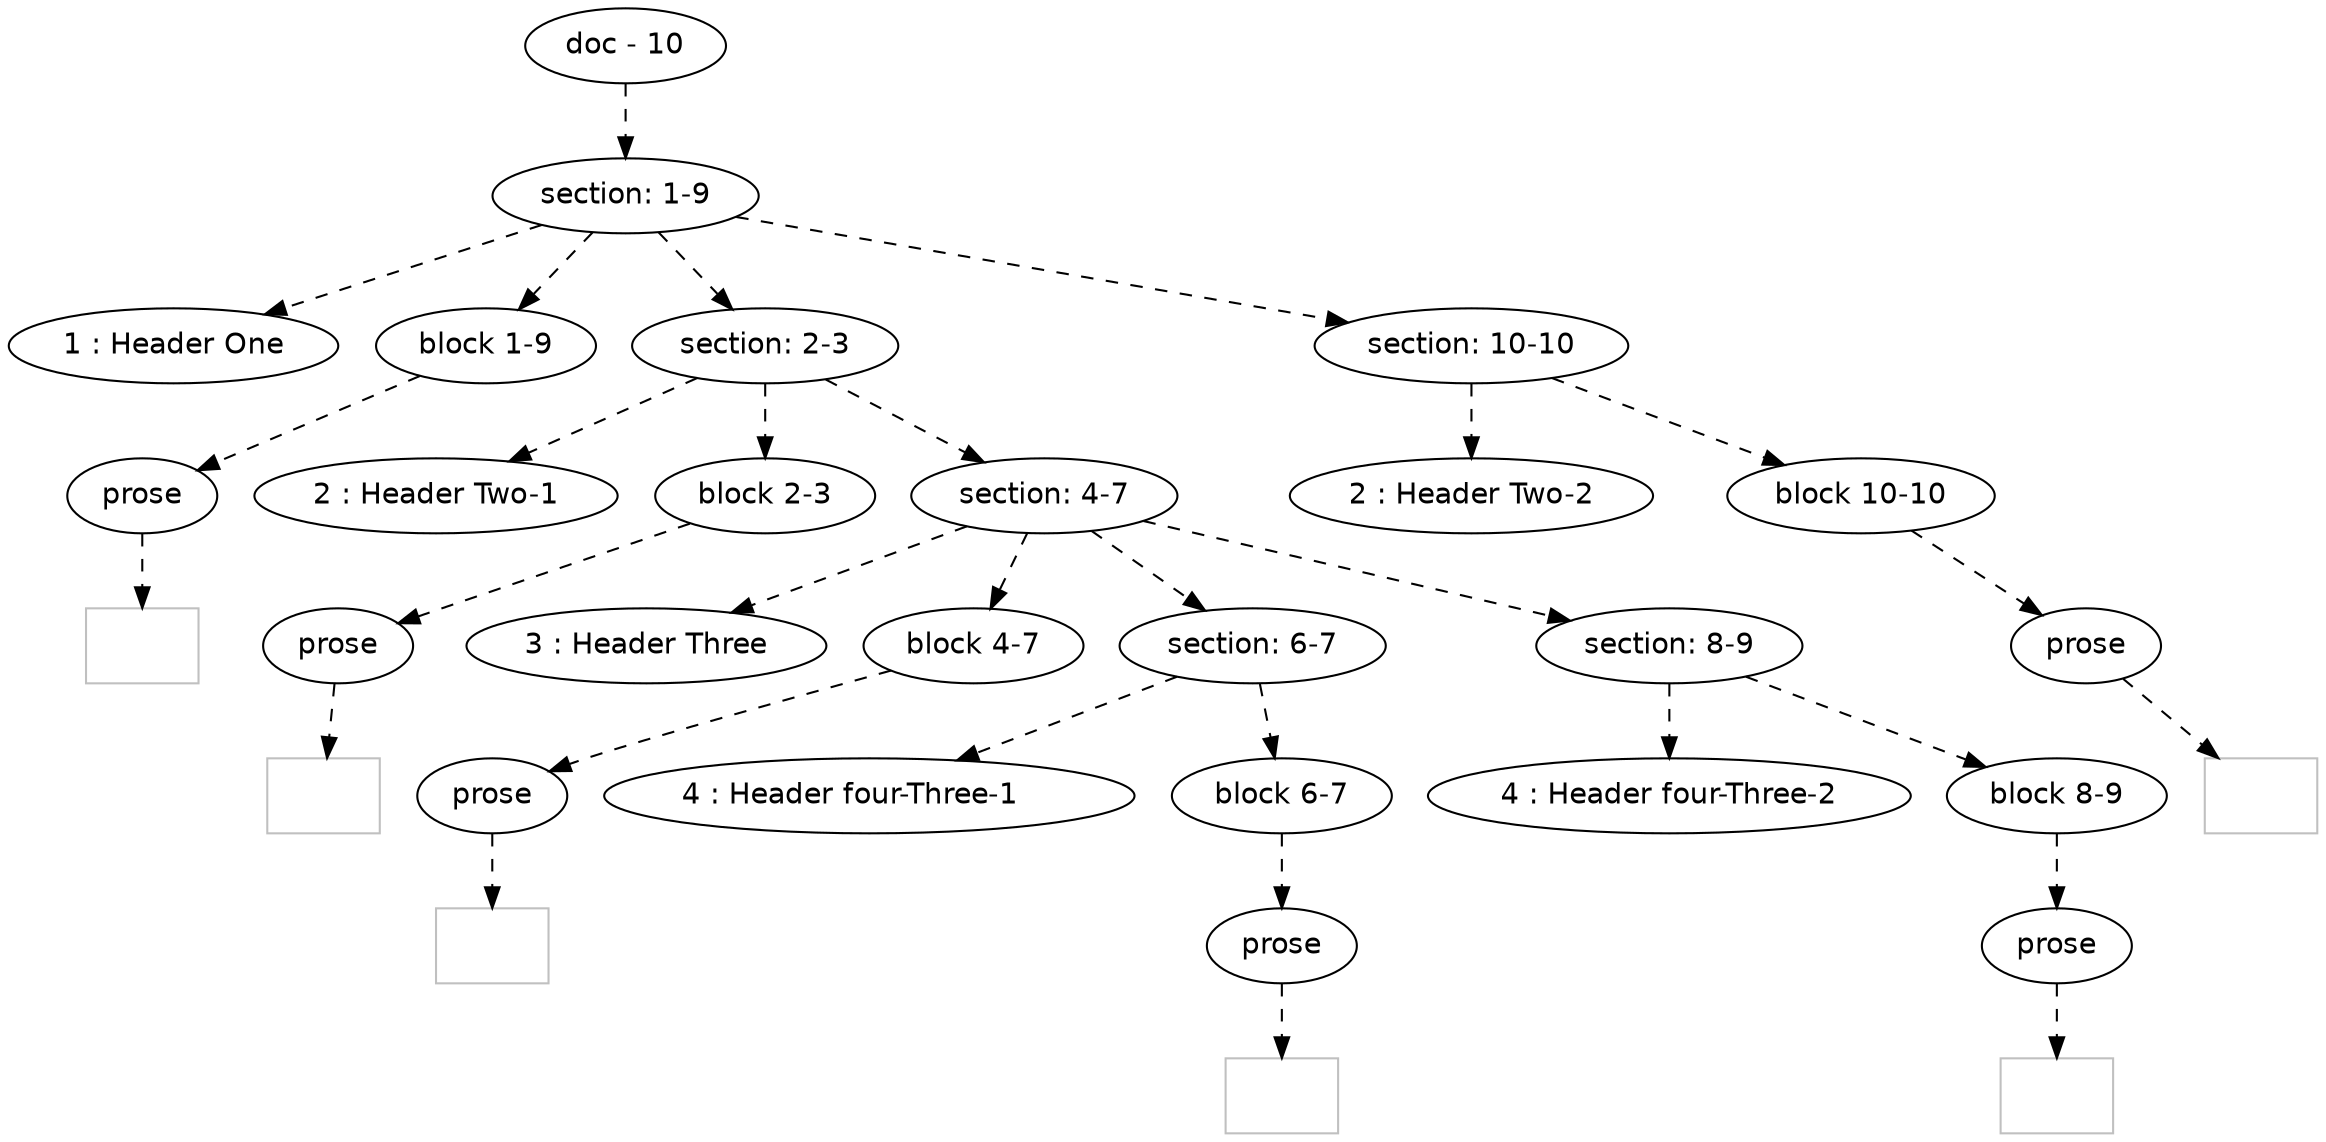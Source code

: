 digraph hierarchy {

node [fontname=Helvetica]
edge [style=dashed]

doc_0 [label="doc - 10"]


doc_0 -> { section_1}
{rank=same; section_1}

section_1 [label="section: 1-9"]


section_1 -> { header_2 block_3 section_4 section_5}
{rank=same; header_2 block_3 section_4 section_5}

header_2 [label="1 : Header One"]

block_3 [label="block 1-9"]

section_4 [label="section: 2-3"]

section_5 [label="section: 10-10"]


block_3 -> { prose_6}
{rank=same; prose_6}

prose_6 [label="prose"]


prose_6 -> leaf_7
leaf_7  [color=Gray,shape=rectangle,fontname=Inconsolata,label=""]
section_4 -> { header_8 block_9 section_10}
{rank=same; header_8 block_9 section_10}

header_8 [label="2 : Header Two-1"]

block_9 [label="block 2-3"]

section_10 [label="section: 4-7"]


block_9 -> { prose_11}
{rank=same; prose_11}

prose_11 [label="prose"]


prose_11 -> leaf_12
leaf_12  [color=Gray,shape=rectangle,fontname=Inconsolata,label=""]
section_10 -> { header_13 block_14 section_15 section_16}
{rank=same; header_13 block_14 section_15 section_16}

header_13 [label="3 : Header Three"]

block_14 [label="block 4-7"]

section_15 [label="section: 6-7"]

section_16 [label="section: 8-9"]


block_14 -> { prose_17}
{rank=same; prose_17}

prose_17 [label="prose"]


prose_17 -> leaf_18
leaf_18  [color=Gray,shape=rectangle,fontname=Inconsolata,label="    "]
section_15 -> { header_19 block_20}
{rank=same; header_19 block_20}

header_19 [label="4 : Header four-Three-1    "]

block_20 [label="block 6-7"]


block_20 -> { prose_21}
{rank=same; prose_21}

prose_21 [label="prose"]


prose_21 -> leaf_22
leaf_22  [color=Gray,shape=rectangle,fontname=Inconsolata,label=""]
section_16 -> { header_23 block_24}
{rank=same; header_23 block_24}

header_23 [label="4 : Header four-Three-2"]

block_24 [label="block 8-9"]


block_24 -> { prose_25}
{rank=same; prose_25}

prose_25 [label="prose"]


prose_25 -> leaf_26
leaf_26  [color=Gray,shape=rectangle,fontname=Inconsolata,label=""]
section_5 -> { header_27 block_28}
{rank=same; header_27 block_28}

header_27 [label="2 : Header Two-2"]

block_28 [label="block 10-10"]


block_28 -> { prose_29}
{rank=same; prose_29}

prose_29 [label="prose"]


prose_29 -> leaf_30
leaf_30  [color=Gray,shape=rectangle,fontname=Inconsolata,label=""]

}
